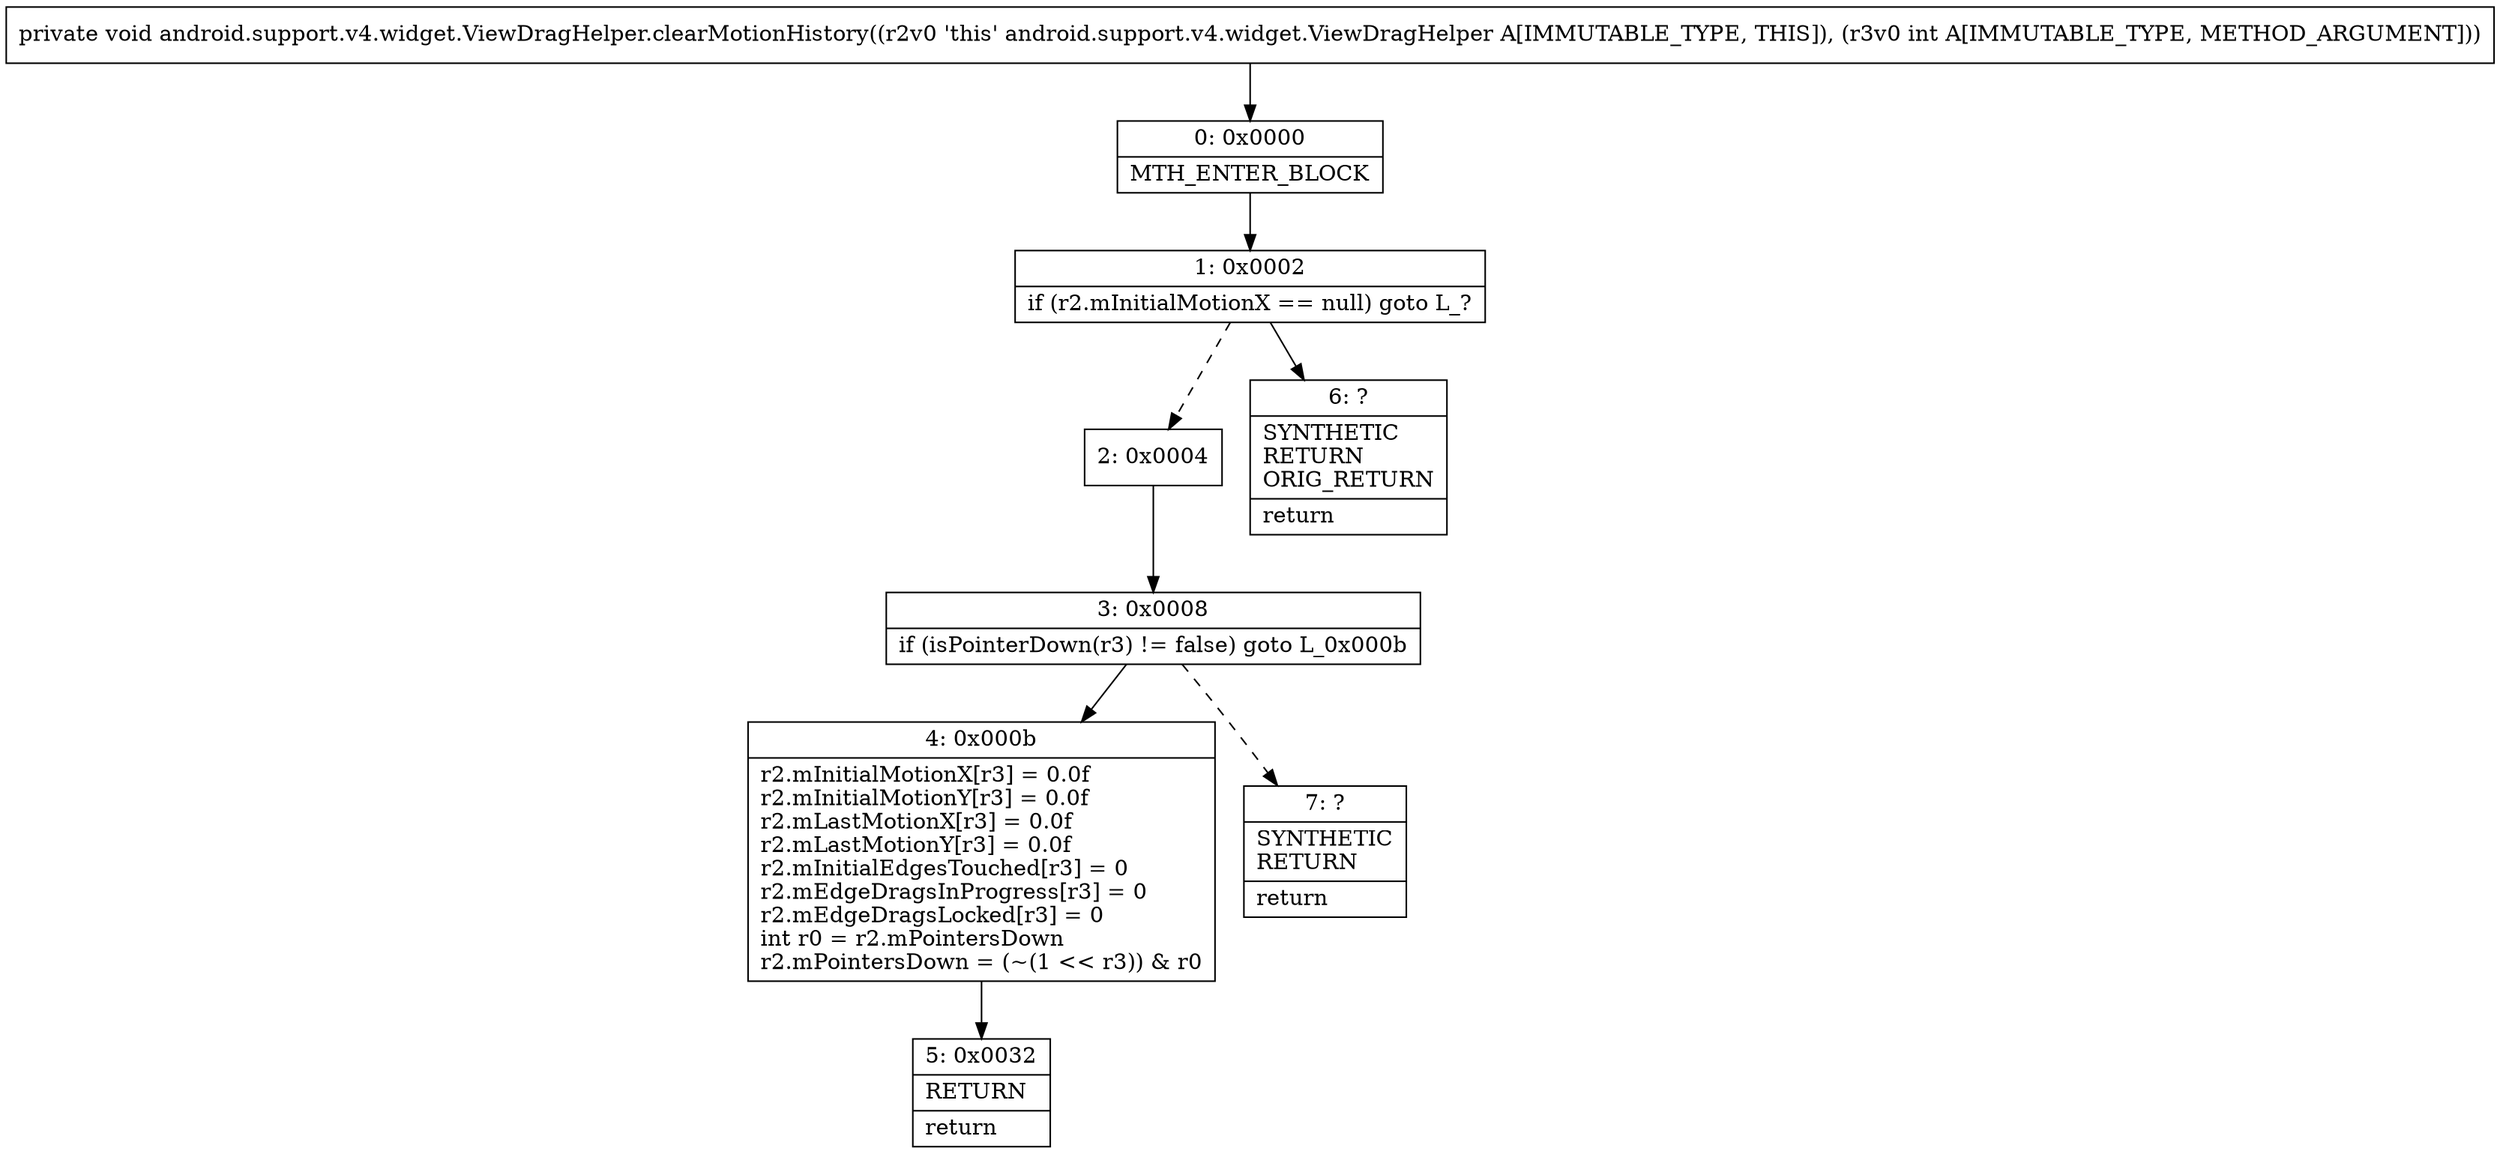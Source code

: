 digraph "CFG forandroid.support.v4.widget.ViewDragHelper.clearMotionHistory(I)V" {
Node_0 [shape=record,label="{0\:\ 0x0000|MTH_ENTER_BLOCK\l}"];
Node_1 [shape=record,label="{1\:\ 0x0002|if (r2.mInitialMotionX == null) goto L_?\l}"];
Node_2 [shape=record,label="{2\:\ 0x0004}"];
Node_3 [shape=record,label="{3\:\ 0x0008|if (isPointerDown(r3) != false) goto L_0x000b\l}"];
Node_4 [shape=record,label="{4\:\ 0x000b|r2.mInitialMotionX[r3] = 0.0f\lr2.mInitialMotionY[r3] = 0.0f\lr2.mLastMotionX[r3] = 0.0f\lr2.mLastMotionY[r3] = 0.0f\lr2.mInitialEdgesTouched[r3] = 0\lr2.mEdgeDragsInProgress[r3] = 0\lr2.mEdgeDragsLocked[r3] = 0\lint r0 = r2.mPointersDown\lr2.mPointersDown = (~(1 \<\< r3)) & r0\l}"];
Node_5 [shape=record,label="{5\:\ 0x0032|RETURN\l|return\l}"];
Node_6 [shape=record,label="{6\:\ ?|SYNTHETIC\lRETURN\lORIG_RETURN\l|return\l}"];
Node_7 [shape=record,label="{7\:\ ?|SYNTHETIC\lRETURN\l|return\l}"];
MethodNode[shape=record,label="{private void android.support.v4.widget.ViewDragHelper.clearMotionHistory((r2v0 'this' android.support.v4.widget.ViewDragHelper A[IMMUTABLE_TYPE, THIS]), (r3v0 int A[IMMUTABLE_TYPE, METHOD_ARGUMENT])) }"];
MethodNode -> Node_0;
Node_0 -> Node_1;
Node_1 -> Node_2[style=dashed];
Node_1 -> Node_6;
Node_2 -> Node_3;
Node_3 -> Node_4;
Node_3 -> Node_7[style=dashed];
Node_4 -> Node_5;
}

